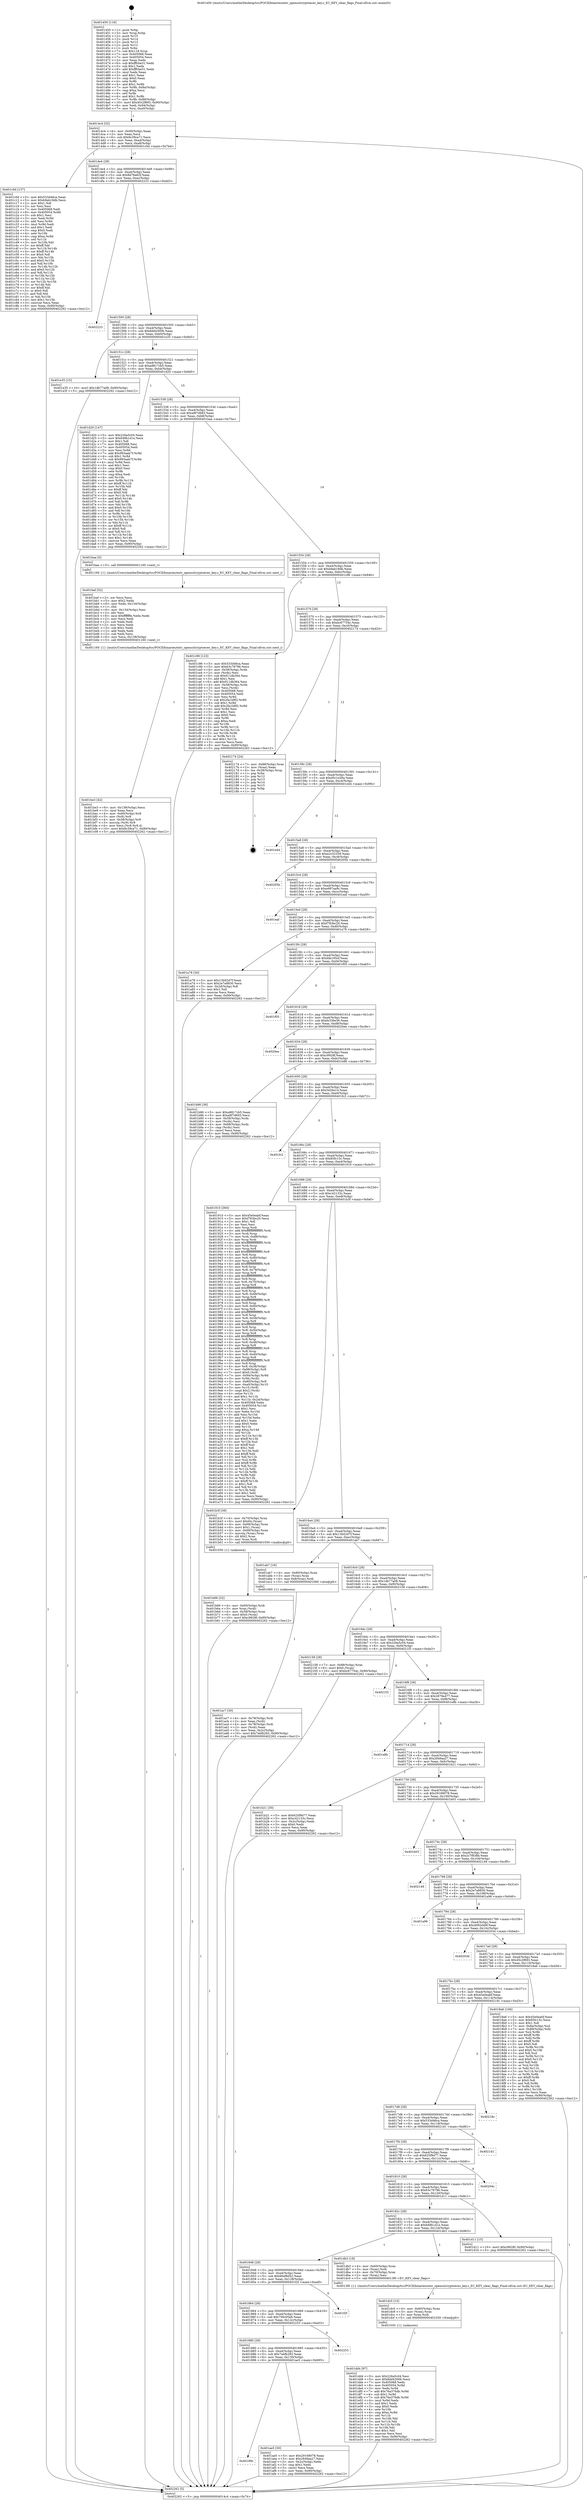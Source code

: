 digraph "0x401450" {
  label = "0x401450 (/mnt/c/Users/mathe/Desktop/tcc/POCII/binaries/extr_opensslcryptoecec_key.c_EC_KEY_clear_flags_Final-ollvm.out::main(0))"
  labelloc = "t"
  node[shape=record]

  Entry [label="",width=0.3,height=0.3,shape=circle,fillcolor=black,style=filled]
  "0x4014c4" [label="{
     0x4014c4 [32]\l
     | [instrs]\l
     &nbsp;&nbsp;0x4014c4 \<+6\>: mov -0x90(%rbp),%eax\l
     &nbsp;&nbsp;0x4014ca \<+2\>: mov %eax,%ecx\l
     &nbsp;&nbsp;0x4014cc \<+6\>: sub $0x8c39ca71,%ecx\l
     &nbsp;&nbsp;0x4014d2 \<+6\>: mov %eax,-0xa4(%rbp)\l
     &nbsp;&nbsp;0x4014d8 \<+6\>: mov %ecx,-0xa8(%rbp)\l
     &nbsp;&nbsp;0x4014de \<+6\>: je 0000000000401c0d \<main+0x7bd\>\l
  }"]
  "0x401c0d" [label="{
     0x401c0d [137]\l
     | [instrs]\l
     &nbsp;&nbsp;0x401c0d \<+5\>: mov $0x533d46ca,%eax\l
     &nbsp;&nbsp;0x401c12 \<+5\>: mov $0xb9ab18db,%ecx\l
     &nbsp;&nbsp;0x401c17 \<+2\>: mov $0x1,%dl\l
     &nbsp;&nbsp;0x401c19 \<+2\>: xor %esi,%esi\l
     &nbsp;&nbsp;0x401c1b \<+7\>: mov 0x405068,%edi\l
     &nbsp;&nbsp;0x401c22 \<+8\>: mov 0x405054,%r8d\l
     &nbsp;&nbsp;0x401c2a \<+3\>: sub $0x1,%esi\l
     &nbsp;&nbsp;0x401c2d \<+3\>: mov %edi,%r9d\l
     &nbsp;&nbsp;0x401c30 \<+3\>: add %esi,%r9d\l
     &nbsp;&nbsp;0x401c33 \<+4\>: imul %r9d,%edi\l
     &nbsp;&nbsp;0x401c37 \<+3\>: and $0x1,%edi\l
     &nbsp;&nbsp;0x401c3a \<+3\>: cmp $0x0,%edi\l
     &nbsp;&nbsp;0x401c3d \<+4\>: sete %r10b\l
     &nbsp;&nbsp;0x401c41 \<+4\>: cmp $0xa,%r8d\l
     &nbsp;&nbsp;0x401c45 \<+4\>: setl %r11b\l
     &nbsp;&nbsp;0x401c49 \<+3\>: mov %r10b,%bl\l
     &nbsp;&nbsp;0x401c4c \<+3\>: xor $0xff,%bl\l
     &nbsp;&nbsp;0x401c4f \<+3\>: mov %r11b,%r14b\l
     &nbsp;&nbsp;0x401c52 \<+4\>: xor $0xff,%r14b\l
     &nbsp;&nbsp;0x401c56 \<+3\>: xor $0x0,%dl\l
     &nbsp;&nbsp;0x401c59 \<+3\>: mov %bl,%r15b\l
     &nbsp;&nbsp;0x401c5c \<+4\>: and $0x0,%r15b\l
     &nbsp;&nbsp;0x401c60 \<+3\>: and %dl,%r10b\l
     &nbsp;&nbsp;0x401c63 \<+3\>: mov %r14b,%r12b\l
     &nbsp;&nbsp;0x401c66 \<+4\>: and $0x0,%r12b\l
     &nbsp;&nbsp;0x401c6a \<+3\>: and %dl,%r11b\l
     &nbsp;&nbsp;0x401c6d \<+3\>: or %r10b,%r15b\l
     &nbsp;&nbsp;0x401c70 \<+3\>: or %r11b,%r12b\l
     &nbsp;&nbsp;0x401c73 \<+3\>: xor %r12b,%r15b\l
     &nbsp;&nbsp;0x401c76 \<+3\>: or %r14b,%bl\l
     &nbsp;&nbsp;0x401c79 \<+3\>: xor $0xff,%bl\l
     &nbsp;&nbsp;0x401c7c \<+3\>: or $0x0,%dl\l
     &nbsp;&nbsp;0x401c7f \<+2\>: and %dl,%bl\l
     &nbsp;&nbsp;0x401c81 \<+3\>: or %bl,%r15b\l
     &nbsp;&nbsp;0x401c84 \<+4\>: test $0x1,%r15b\l
     &nbsp;&nbsp;0x401c88 \<+3\>: cmovne %ecx,%eax\l
     &nbsp;&nbsp;0x401c8b \<+6\>: mov %eax,-0x90(%rbp)\l
     &nbsp;&nbsp;0x401c91 \<+5\>: jmp 0000000000402262 \<main+0xe12\>\l
  }"]
  "0x4014e4" [label="{
     0x4014e4 [28]\l
     | [instrs]\l
     &nbsp;&nbsp;0x4014e4 \<+5\>: jmp 00000000004014e9 \<main+0x99\>\l
     &nbsp;&nbsp;0x4014e9 \<+6\>: mov -0xa4(%rbp),%eax\l
     &nbsp;&nbsp;0x4014ef \<+5\>: sub $0x8d78a62f,%eax\l
     &nbsp;&nbsp;0x4014f4 \<+6\>: mov %eax,-0xac(%rbp)\l
     &nbsp;&nbsp;0x4014fa \<+6\>: je 0000000000402223 \<main+0xdd3\>\l
  }"]
  Exit [label="",width=0.3,height=0.3,shape=circle,fillcolor=black,style=filled,peripheries=2]
  "0x402223" [label="{
     0x402223\l
  }", style=dashed]
  "0x401500" [label="{
     0x401500 [28]\l
     | [instrs]\l
     &nbsp;&nbsp;0x401500 \<+5\>: jmp 0000000000401505 \<main+0xb5\>\l
     &nbsp;&nbsp;0x401505 \<+6\>: mov -0xa4(%rbp),%eax\l
     &nbsp;&nbsp;0x40150b \<+5\>: sub $0x8dd4300b,%eax\l
     &nbsp;&nbsp;0x401510 \<+6\>: mov %eax,-0xb0(%rbp)\l
     &nbsp;&nbsp;0x401516 \<+6\>: je 0000000000401e35 \<main+0x9e5\>\l
  }"]
  "0x401dd4" [label="{
     0x401dd4 [97]\l
     | [instrs]\l
     &nbsp;&nbsp;0x401dd4 \<+5\>: mov $0x226a5c04,%esi\l
     &nbsp;&nbsp;0x401dd9 \<+5\>: mov $0x8dd4300b,%ecx\l
     &nbsp;&nbsp;0x401dde \<+7\>: mov 0x405068,%edx\l
     &nbsp;&nbsp;0x401de5 \<+8\>: mov 0x405054,%r8d\l
     &nbsp;&nbsp;0x401ded \<+3\>: mov %edx,%r9d\l
     &nbsp;&nbsp;0x401df0 \<+7\>: add $0x76a376db,%r9d\l
     &nbsp;&nbsp;0x401df7 \<+4\>: sub $0x1,%r9d\l
     &nbsp;&nbsp;0x401dfb \<+7\>: sub $0x76a376db,%r9d\l
     &nbsp;&nbsp;0x401e02 \<+4\>: imul %r9d,%edx\l
     &nbsp;&nbsp;0x401e06 \<+3\>: and $0x1,%edx\l
     &nbsp;&nbsp;0x401e09 \<+3\>: cmp $0x0,%edx\l
     &nbsp;&nbsp;0x401e0c \<+4\>: sete %r10b\l
     &nbsp;&nbsp;0x401e10 \<+4\>: cmp $0xa,%r8d\l
     &nbsp;&nbsp;0x401e14 \<+4\>: setl %r11b\l
     &nbsp;&nbsp;0x401e18 \<+3\>: mov %r10b,%bl\l
     &nbsp;&nbsp;0x401e1b \<+3\>: and %r11b,%bl\l
     &nbsp;&nbsp;0x401e1e \<+3\>: xor %r11b,%r10b\l
     &nbsp;&nbsp;0x401e21 \<+3\>: or %r10b,%bl\l
     &nbsp;&nbsp;0x401e24 \<+3\>: test $0x1,%bl\l
     &nbsp;&nbsp;0x401e27 \<+3\>: cmovne %ecx,%esi\l
     &nbsp;&nbsp;0x401e2a \<+6\>: mov %esi,-0x90(%rbp)\l
     &nbsp;&nbsp;0x401e30 \<+5\>: jmp 0000000000402262 \<main+0xe12\>\l
  }"]
  "0x401e35" [label="{
     0x401e35 [15]\l
     | [instrs]\l
     &nbsp;&nbsp;0x401e35 \<+10\>: movl $0x1db77a08,-0x90(%rbp)\l
     &nbsp;&nbsp;0x401e3f \<+5\>: jmp 0000000000402262 \<main+0xe12\>\l
  }"]
  "0x40151c" [label="{
     0x40151c [28]\l
     | [instrs]\l
     &nbsp;&nbsp;0x40151c \<+5\>: jmp 0000000000401521 \<main+0xd1\>\l
     &nbsp;&nbsp;0x401521 \<+6\>: mov -0xa4(%rbp),%eax\l
     &nbsp;&nbsp;0x401527 \<+5\>: sub $0xa8817cb5,%eax\l
     &nbsp;&nbsp;0x40152c \<+6\>: mov %eax,-0xb4(%rbp)\l
     &nbsp;&nbsp;0x401532 \<+6\>: je 0000000000401d20 \<main+0x8d0\>\l
  }"]
  "0x401dc5" [label="{
     0x401dc5 [15]\l
     | [instrs]\l
     &nbsp;&nbsp;0x401dc5 \<+4\>: mov -0x60(%rbp),%rax\l
     &nbsp;&nbsp;0x401dc9 \<+3\>: mov (%rax),%rax\l
     &nbsp;&nbsp;0x401dcc \<+3\>: mov %rax,%rdi\l
     &nbsp;&nbsp;0x401dcf \<+5\>: call 0000000000401030 \<free@plt\>\l
     | [calls]\l
     &nbsp;&nbsp;0x401030 \{1\} (unknown)\l
  }"]
  "0x401d20" [label="{
     0x401d20 [147]\l
     | [instrs]\l
     &nbsp;&nbsp;0x401d20 \<+5\>: mov $0x226a5c04,%eax\l
     &nbsp;&nbsp;0x401d25 \<+5\>: mov $0x648b1d1e,%ecx\l
     &nbsp;&nbsp;0x401d2a \<+2\>: mov $0x1,%dl\l
     &nbsp;&nbsp;0x401d2c \<+7\>: mov 0x405068,%esi\l
     &nbsp;&nbsp;0x401d33 \<+7\>: mov 0x405054,%edi\l
     &nbsp;&nbsp;0x401d3a \<+3\>: mov %esi,%r8d\l
     &nbsp;&nbsp;0x401d3d \<+7\>: add $0x993aab7f,%r8d\l
     &nbsp;&nbsp;0x401d44 \<+4\>: sub $0x1,%r8d\l
     &nbsp;&nbsp;0x401d48 \<+7\>: sub $0x993aab7f,%r8d\l
     &nbsp;&nbsp;0x401d4f \<+4\>: imul %r8d,%esi\l
     &nbsp;&nbsp;0x401d53 \<+3\>: and $0x1,%esi\l
     &nbsp;&nbsp;0x401d56 \<+3\>: cmp $0x0,%esi\l
     &nbsp;&nbsp;0x401d59 \<+4\>: sete %r9b\l
     &nbsp;&nbsp;0x401d5d \<+3\>: cmp $0xa,%edi\l
     &nbsp;&nbsp;0x401d60 \<+4\>: setl %r10b\l
     &nbsp;&nbsp;0x401d64 \<+3\>: mov %r9b,%r11b\l
     &nbsp;&nbsp;0x401d67 \<+4\>: xor $0xff,%r11b\l
     &nbsp;&nbsp;0x401d6b \<+3\>: mov %r10b,%bl\l
     &nbsp;&nbsp;0x401d6e \<+3\>: xor $0xff,%bl\l
     &nbsp;&nbsp;0x401d71 \<+3\>: xor $0x0,%dl\l
     &nbsp;&nbsp;0x401d74 \<+3\>: mov %r11b,%r14b\l
     &nbsp;&nbsp;0x401d77 \<+4\>: and $0x0,%r14b\l
     &nbsp;&nbsp;0x401d7b \<+3\>: and %dl,%r9b\l
     &nbsp;&nbsp;0x401d7e \<+3\>: mov %bl,%r15b\l
     &nbsp;&nbsp;0x401d81 \<+4\>: and $0x0,%r15b\l
     &nbsp;&nbsp;0x401d85 \<+3\>: and %dl,%r10b\l
     &nbsp;&nbsp;0x401d88 \<+3\>: or %r9b,%r14b\l
     &nbsp;&nbsp;0x401d8b \<+3\>: or %r10b,%r15b\l
     &nbsp;&nbsp;0x401d8e \<+3\>: xor %r15b,%r14b\l
     &nbsp;&nbsp;0x401d91 \<+3\>: or %bl,%r11b\l
     &nbsp;&nbsp;0x401d94 \<+4\>: xor $0xff,%r11b\l
     &nbsp;&nbsp;0x401d98 \<+3\>: or $0x0,%dl\l
     &nbsp;&nbsp;0x401d9b \<+3\>: and %dl,%r11b\l
     &nbsp;&nbsp;0x401d9e \<+3\>: or %r11b,%r14b\l
     &nbsp;&nbsp;0x401da1 \<+4\>: test $0x1,%r14b\l
     &nbsp;&nbsp;0x401da5 \<+3\>: cmovne %ecx,%eax\l
     &nbsp;&nbsp;0x401da8 \<+6\>: mov %eax,-0x90(%rbp)\l
     &nbsp;&nbsp;0x401dae \<+5\>: jmp 0000000000402262 \<main+0xe12\>\l
  }"]
  "0x401538" [label="{
     0x401538 [28]\l
     | [instrs]\l
     &nbsp;&nbsp;0x401538 \<+5\>: jmp 000000000040153d \<main+0xed\>\l
     &nbsp;&nbsp;0x40153d \<+6\>: mov -0xa4(%rbp),%eax\l
     &nbsp;&nbsp;0x401543 \<+5\>: sub $0xa8f7d693,%eax\l
     &nbsp;&nbsp;0x401548 \<+6\>: mov %eax,-0xb8(%rbp)\l
     &nbsp;&nbsp;0x40154e \<+6\>: je 0000000000401baa \<main+0x75a\>\l
  }"]
  "0x401be3" [label="{
     0x401be3 [42]\l
     | [instrs]\l
     &nbsp;&nbsp;0x401be3 \<+6\>: mov -0x138(%rbp),%ecx\l
     &nbsp;&nbsp;0x401be9 \<+3\>: imul %eax,%ecx\l
     &nbsp;&nbsp;0x401bec \<+4\>: mov -0x60(%rbp),%r8\l
     &nbsp;&nbsp;0x401bf0 \<+3\>: mov (%r8),%r8\l
     &nbsp;&nbsp;0x401bf3 \<+4\>: mov -0x58(%rbp),%r9\l
     &nbsp;&nbsp;0x401bf7 \<+3\>: movslq (%r9),%r9\l
     &nbsp;&nbsp;0x401bfa \<+4\>: mov %ecx,(%r8,%r9,4)\l
     &nbsp;&nbsp;0x401bfe \<+10\>: movl $0x8c39ca71,-0x90(%rbp)\l
     &nbsp;&nbsp;0x401c08 \<+5\>: jmp 0000000000402262 \<main+0xe12\>\l
  }"]
  "0x401baa" [label="{
     0x401baa [5]\l
     | [instrs]\l
     &nbsp;&nbsp;0x401baa \<+5\>: call 0000000000401160 \<next_i\>\l
     | [calls]\l
     &nbsp;&nbsp;0x401160 \{1\} (/mnt/c/Users/mathe/Desktop/tcc/POCII/binaries/extr_opensslcryptoecec_key.c_EC_KEY_clear_flags_Final-ollvm.out::next_i)\l
  }"]
  "0x401554" [label="{
     0x401554 [28]\l
     | [instrs]\l
     &nbsp;&nbsp;0x401554 \<+5\>: jmp 0000000000401559 \<main+0x109\>\l
     &nbsp;&nbsp;0x401559 \<+6\>: mov -0xa4(%rbp),%eax\l
     &nbsp;&nbsp;0x40155f \<+5\>: sub $0xb9ab18db,%eax\l
     &nbsp;&nbsp;0x401564 \<+6\>: mov %eax,-0xbc(%rbp)\l
     &nbsp;&nbsp;0x40156a \<+6\>: je 0000000000401c96 \<main+0x846\>\l
  }"]
  "0x401baf" [label="{
     0x401baf [52]\l
     | [instrs]\l
     &nbsp;&nbsp;0x401baf \<+2\>: xor %ecx,%ecx\l
     &nbsp;&nbsp;0x401bb1 \<+5\>: mov $0x2,%edx\l
     &nbsp;&nbsp;0x401bb6 \<+6\>: mov %edx,-0x134(%rbp)\l
     &nbsp;&nbsp;0x401bbc \<+1\>: cltd\l
     &nbsp;&nbsp;0x401bbd \<+6\>: mov -0x134(%rbp),%esi\l
     &nbsp;&nbsp;0x401bc3 \<+2\>: idiv %esi\l
     &nbsp;&nbsp;0x401bc5 \<+6\>: imul $0xfffffffe,%edx,%edx\l
     &nbsp;&nbsp;0x401bcb \<+2\>: mov %ecx,%edi\l
     &nbsp;&nbsp;0x401bcd \<+2\>: sub %edx,%edi\l
     &nbsp;&nbsp;0x401bcf \<+2\>: mov %ecx,%edx\l
     &nbsp;&nbsp;0x401bd1 \<+3\>: sub $0x1,%edx\l
     &nbsp;&nbsp;0x401bd4 \<+2\>: add %edx,%edi\l
     &nbsp;&nbsp;0x401bd6 \<+2\>: sub %edi,%ecx\l
     &nbsp;&nbsp;0x401bd8 \<+6\>: mov %ecx,-0x138(%rbp)\l
     &nbsp;&nbsp;0x401bde \<+5\>: call 0000000000401160 \<next_i\>\l
     | [calls]\l
     &nbsp;&nbsp;0x401160 \{1\} (/mnt/c/Users/mathe/Desktop/tcc/POCII/binaries/extr_opensslcryptoecec_key.c_EC_KEY_clear_flags_Final-ollvm.out::next_i)\l
  }"]
  "0x401c96" [label="{
     0x401c96 [123]\l
     | [instrs]\l
     &nbsp;&nbsp;0x401c96 \<+5\>: mov $0x533d46ca,%eax\l
     &nbsp;&nbsp;0x401c9b \<+5\>: mov $0x63c76796,%ecx\l
     &nbsp;&nbsp;0x401ca0 \<+4\>: mov -0x58(%rbp),%rdx\l
     &nbsp;&nbsp;0x401ca4 \<+2\>: mov (%rdx),%esi\l
     &nbsp;&nbsp;0x401ca6 \<+6\>: sub $0x911db364,%esi\l
     &nbsp;&nbsp;0x401cac \<+3\>: add $0x1,%esi\l
     &nbsp;&nbsp;0x401caf \<+6\>: add $0x911db364,%esi\l
     &nbsp;&nbsp;0x401cb5 \<+4\>: mov -0x58(%rbp),%rdx\l
     &nbsp;&nbsp;0x401cb9 \<+2\>: mov %esi,(%rdx)\l
     &nbsp;&nbsp;0x401cbb \<+7\>: mov 0x405068,%esi\l
     &nbsp;&nbsp;0x401cc2 \<+7\>: mov 0x405054,%edi\l
     &nbsp;&nbsp;0x401cc9 \<+3\>: mov %esi,%r8d\l
     &nbsp;&nbsp;0x401ccc \<+7\>: sub $0x2fa1b8f2,%r8d\l
     &nbsp;&nbsp;0x401cd3 \<+4\>: sub $0x1,%r8d\l
     &nbsp;&nbsp;0x401cd7 \<+7\>: add $0x2fa1b8f2,%r8d\l
     &nbsp;&nbsp;0x401cde \<+4\>: imul %r8d,%esi\l
     &nbsp;&nbsp;0x401ce2 \<+3\>: and $0x1,%esi\l
     &nbsp;&nbsp;0x401ce5 \<+3\>: cmp $0x0,%esi\l
     &nbsp;&nbsp;0x401ce8 \<+4\>: sete %r9b\l
     &nbsp;&nbsp;0x401cec \<+3\>: cmp $0xa,%edi\l
     &nbsp;&nbsp;0x401cef \<+4\>: setl %r10b\l
     &nbsp;&nbsp;0x401cf3 \<+3\>: mov %r9b,%r11b\l
     &nbsp;&nbsp;0x401cf6 \<+3\>: and %r10b,%r11b\l
     &nbsp;&nbsp;0x401cf9 \<+3\>: xor %r10b,%r9b\l
     &nbsp;&nbsp;0x401cfc \<+3\>: or %r9b,%r11b\l
     &nbsp;&nbsp;0x401cff \<+4\>: test $0x1,%r11b\l
     &nbsp;&nbsp;0x401d03 \<+3\>: cmovne %ecx,%eax\l
     &nbsp;&nbsp;0x401d06 \<+6\>: mov %eax,-0x90(%rbp)\l
     &nbsp;&nbsp;0x401d0c \<+5\>: jmp 0000000000402262 \<main+0xe12\>\l
  }"]
  "0x401570" [label="{
     0x401570 [28]\l
     | [instrs]\l
     &nbsp;&nbsp;0x401570 \<+5\>: jmp 0000000000401575 \<main+0x125\>\l
     &nbsp;&nbsp;0x401575 \<+6\>: mov -0xa4(%rbp),%eax\l
     &nbsp;&nbsp;0x40157b \<+5\>: sub $0xbc67754c,%eax\l
     &nbsp;&nbsp;0x401580 \<+6\>: mov %eax,-0xc0(%rbp)\l
     &nbsp;&nbsp;0x401586 \<+6\>: je 0000000000402174 \<main+0xd24\>\l
  }"]
  "0x401b66" [label="{
     0x401b66 [32]\l
     | [instrs]\l
     &nbsp;&nbsp;0x401b66 \<+4\>: mov -0x60(%rbp),%rdi\l
     &nbsp;&nbsp;0x401b6a \<+3\>: mov %rax,(%rdi)\l
     &nbsp;&nbsp;0x401b6d \<+4\>: mov -0x58(%rbp),%rax\l
     &nbsp;&nbsp;0x401b71 \<+6\>: movl $0x0,(%rax)\l
     &nbsp;&nbsp;0x401b77 \<+10\>: movl $0xc9928f,-0x90(%rbp)\l
     &nbsp;&nbsp;0x401b81 \<+5\>: jmp 0000000000402262 \<main+0xe12\>\l
  }"]
  "0x402174" [label="{
     0x402174 [24]\l
     | [instrs]\l
     &nbsp;&nbsp;0x402174 \<+7\>: mov -0x88(%rbp),%rax\l
     &nbsp;&nbsp;0x40217b \<+2\>: mov (%rax),%eax\l
     &nbsp;&nbsp;0x40217d \<+4\>: lea -0x28(%rbp),%rsp\l
     &nbsp;&nbsp;0x402181 \<+1\>: pop %rbx\l
     &nbsp;&nbsp;0x402182 \<+2\>: pop %r12\l
     &nbsp;&nbsp;0x402184 \<+2\>: pop %r13\l
     &nbsp;&nbsp;0x402186 \<+2\>: pop %r14\l
     &nbsp;&nbsp;0x402188 \<+2\>: pop %r15\l
     &nbsp;&nbsp;0x40218a \<+1\>: pop %rbp\l
     &nbsp;&nbsp;0x40218b \<+1\>: ret\l
  }"]
  "0x40158c" [label="{
     0x40158c [28]\l
     | [instrs]\l
     &nbsp;&nbsp;0x40158c \<+5\>: jmp 0000000000401591 \<main+0x141\>\l
     &nbsp;&nbsp;0x401591 \<+6\>: mov -0xa4(%rbp),%eax\l
     &nbsp;&nbsp;0x401597 \<+5\>: sub $0xd5c1e26a,%eax\l
     &nbsp;&nbsp;0x40159c \<+6\>: mov %eax,-0xc4(%rbp)\l
     &nbsp;&nbsp;0x4015a2 \<+6\>: je 0000000000401e44 \<main+0x9f4\>\l
  }"]
  "0x40189c" [label="{
     0x40189c\l
  }", style=dashed]
  "0x401e44" [label="{
     0x401e44\l
  }", style=dashed]
  "0x4015a8" [label="{
     0x4015a8 [28]\l
     | [instrs]\l
     &nbsp;&nbsp;0x4015a8 \<+5\>: jmp 00000000004015ad \<main+0x15d\>\l
     &nbsp;&nbsp;0x4015ad \<+6\>: mov -0xa4(%rbp),%eax\l
     &nbsp;&nbsp;0x4015b3 \<+5\>: sub $0xe2c52359,%eax\l
     &nbsp;&nbsp;0x4015b8 \<+6\>: mov %eax,-0xc8(%rbp)\l
     &nbsp;&nbsp;0x4015be \<+6\>: je 000000000040205b \<main+0xc0b\>\l
  }"]
  "0x401ae5" [label="{
     0x401ae5 [30]\l
     | [instrs]\l
     &nbsp;&nbsp;0x401ae5 \<+5\>: mov $0x29168078,%eax\l
     &nbsp;&nbsp;0x401aea \<+5\>: mov $0x2849aa27,%ecx\l
     &nbsp;&nbsp;0x401aef \<+3\>: mov -0x2c(%rbp),%edx\l
     &nbsp;&nbsp;0x401af2 \<+3\>: cmp $0x1,%edx\l
     &nbsp;&nbsp;0x401af5 \<+3\>: cmovl %ecx,%eax\l
     &nbsp;&nbsp;0x401af8 \<+6\>: mov %eax,-0x90(%rbp)\l
     &nbsp;&nbsp;0x401afe \<+5\>: jmp 0000000000402262 \<main+0xe12\>\l
  }"]
  "0x40205b" [label="{
     0x40205b\l
  }", style=dashed]
  "0x4015c4" [label="{
     0x4015c4 [28]\l
     | [instrs]\l
     &nbsp;&nbsp;0x4015c4 \<+5\>: jmp 00000000004015c9 \<main+0x179\>\l
     &nbsp;&nbsp;0x4015c9 \<+6\>: mov -0xa4(%rbp),%eax\l
     &nbsp;&nbsp;0x4015cf \<+5\>: sub $0xe997aa9c,%eax\l
     &nbsp;&nbsp;0x4015d4 \<+6\>: mov %eax,-0xcc(%rbp)\l
     &nbsp;&nbsp;0x4015da \<+6\>: je 0000000000401eaf \<main+0xa5f\>\l
  }"]
  "0x401880" [label="{
     0x401880 [28]\l
     | [instrs]\l
     &nbsp;&nbsp;0x401880 \<+5\>: jmp 0000000000401885 \<main+0x435\>\l
     &nbsp;&nbsp;0x401885 \<+6\>: mov -0xa4(%rbp),%eax\l
     &nbsp;&nbsp;0x40188b \<+5\>: sub $0x7ebfb283,%eax\l
     &nbsp;&nbsp;0x401890 \<+6\>: mov %eax,-0x130(%rbp)\l
     &nbsp;&nbsp;0x401896 \<+6\>: je 0000000000401ae5 \<main+0x695\>\l
  }"]
  "0x401eaf" [label="{
     0x401eaf\l
  }", style=dashed]
  "0x4015e0" [label="{
     0x4015e0 [28]\l
     | [instrs]\l
     &nbsp;&nbsp;0x4015e0 \<+5\>: jmp 00000000004015e5 \<main+0x195\>\l
     &nbsp;&nbsp;0x4015e5 \<+6\>: mov -0xa4(%rbp),%eax\l
     &nbsp;&nbsp;0x4015eb \<+5\>: sub $0xf783bc20,%eax\l
     &nbsp;&nbsp;0x4015f0 \<+6\>: mov %eax,-0xd0(%rbp)\l
     &nbsp;&nbsp;0x4015f6 \<+6\>: je 0000000000401a78 \<main+0x628\>\l
  }"]
  "0x402253" [label="{
     0x402253\l
  }", style=dashed]
  "0x401a78" [label="{
     0x401a78 [30]\l
     | [instrs]\l
     &nbsp;&nbsp;0x401a78 \<+5\>: mov $0x13b02d7f,%eax\l
     &nbsp;&nbsp;0x401a7d \<+5\>: mov $0x2e7a8830,%ecx\l
     &nbsp;&nbsp;0x401a82 \<+3\>: mov -0x2d(%rbp),%dl\l
     &nbsp;&nbsp;0x401a85 \<+3\>: test $0x1,%dl\l
     &nbsp;&nbsp;0x401a88 \<+3\>: cmovne %ecx,%eax\l
     &nbsp;&nbsp;0x401a8b \<+6\>: mov %eax,-0x90(%rbp)\l
     &nbsp;&nbsp;0x401a91 \<+5\>: jmp 0000000000402262 \<main+0xe12\>\l
  }"]
  "0x4015fc" [label="{
     0x4015fc [28]\l
     | [instrs]\l
     &nbsp;&nbsp;0x4015fc \<+5\>: jmp 0000000000401601 \<main+0x1b1\>\l
     &nbsp;&nbsp;0x401601 \<+6\>: mov -0xa4(%rbp),%eax\l
     &nbsp;&nbsp;0x401607 \<+5\>: sub $0xfdb195cf,%eax\l
     &nbsp;&nbsp;0x40160c \<+6\>: mov %eax,-0xd4(%rbp)\l
     &nbsp;&nbsp;0x401612 \<+6\>: je 0000000000401f05 \<main+0xab5\>\l
  }"]
  "0x401864" [label="{
     0x401864 [28]\l
     | [instrs]\l
     &nbsp;&nbsp;0x401864 \<+5\>: jmp 0000000000401869 \<main+0x419\>\l
     &nbsp;&nbsp;0x401869 \<+6\>: mov -0xa4(%rbp),%eax\l
     &nbsp;&nbsp;0x40186f \<+5\>: sub $0x756c05a6,%eax\l
     &nbsp;&nbsp;0x401874 \<+6\>: mov %eax,-0x12c(%rbp)\l
     &nbsp;&nbsp;0x40187a \<+6\>: je 0000000000402253 \<main+0xe03\>\l
  }"]
  "0x401f05" [label="{
     0x401f05\l
  }", style=dashed]
  "0x401618" [label="{
     0x401618 [28]\l
     | [instrs]\l
     &nbsp;&nbsp;0x401618 \<+5\>: jmp 000000000040161d \<main+0x1cd\>\l
     &nbsp;&nbsp;0x40161d \<+6\>: mov -0xa4(%rbp),%eax\l
     &nbsp;&nbsp;0x401623 \<+5\>: sub $0xfe336e36,%eax\l
     &nbsp;&nbsp;0x401628 \<+6\>: mov %eax,-0xd8(%rbp)\l
     &nbsp;&nbsp;0x40162e \<+6\>: je 00000000004020ee \<main+0xc9e\>\l
  }"]
  "0x401f2f" [label="{
     0x401f2f\l
  }", style=dashed]
  "0x4020ee" [label="{
     0x4020ee\l
  }", style=dashed]
  "0x401634" [label="{
     0x401634 [28]\l
     | [instrs]\l
     &nbsp;&nbsp;0x401634 \<+5\>: jmp 0000000000401639 \<main+0x1e9\>\l
     &nbsp;&nbsp;0x401639 \<+6\>: mov -0xa4(%rbp),%eax\l
     &nbsp;&nbsp;0x40163f \<+5\>: sub $0xc9928f,%eax\l
     &nbsp;&nbsp;0x401644 \<+6\>: mov %eax,-0xdc(%rbp)\l
     &nbsp;&nbsp;0x40164a \<+6\>: je 0000000000401b86 \<main+0x736\>\l
  }"]
  "0x401848" [label="{
     0x401848 [28]\l
     | [instrs]\l
     &nbsp;&nbsp;0x401848 \<+5\>: jmp 000000000040184d \<main+0x3fd\>\l
     &nbsp;&nbsp;0x40184d \<+6\>: mov -0xa4(%rbp),%eax\l
     &nbsp;&nbsp;0x401853 \<+5\>: sub $0x66ef8d52,%eax\l
     &nbsp;&nbsp;0x401858 \<+6\>: mov %eax,-0x128(%rbp)\l
     &nbsp;&nbsp;0x40185e \<+6\>: je 0000000000401f2f \<main+0xadf\>\l
  }"]
  "0x401b86" [label="{
     0x401b86 [36]\l
     | [instrs]\l
     &nbsp;&nbsp;0x401b86 \<+5\>: mov $0xa8817cb5,%eax\l
     &nbsp;&nbsp;0x401b8b \<+5\>: mov $0xa8f7d693,%ecx\l
     &nbsp;&nbsp;0x401b90 \<+4\>: mov -0x58(%rbp),%rdx\l
     &nbsp;&nbsp;0x401b94 \<+2\>: mov (%rdx),%esi\l
     &nbsp;&nbsp;0x401b96 \<+4\>: mov -0x68(%rbp),%rdx\l
     &nbsp;&nbsp;0x401b9a \<+2\>: cmp (%rdx),%esi\l
     &nbsp;&nbsp;0x401b9c \<+3\>: cmovl %ecx,%eax\l
     &nbsp;&nbsp;0x401b9f \<+6\>: mov %eax,-0x90(%rbp)\l
     &nbsp;&nbsp;0x401ba5 \<+5\>: jmp 0000000000402262 \<main+0xe12\>\l
  }"]
  "0x401650" [label="{
     0x401650 [28]\l
     | [instrs]\l
     &nbsp;&nbsp;0x401650 \<+5\>: jmp 0000000000401655 \<main+0x205\>\l
     &nbsp;&nbsp;0x401655 \<+6\>: mov -0xa4(%rbp),%eax\l
     &nbsp;&nbsp;0x40165b \<+5\>: sub $0x3426a14,%eax\l
     &nbsp;&nbsp;0x401660 \<+6\>: mov %eax,-0xe0(%rbp)\l
     &nbsp;&nbsp;0x401666 \<+6\>: je 0000000000401fc2 \<main+0xb72\>\l
  }"]
  "0x401db3" [label="{
     0x401db3 [18]\l
     | [instrs]\l
     &nbsp;&nbsp;0x401db3 \<+4\>: mov -0x60(%rbp),%rax\l
     &nbsp;&nbsp;0x401db7 \<+3\>: mov (%rax),%rdi\l
     &nbsp;&nbsp;0x401dba \<+4\>: mov -0x70(%rbp),%rax\l
     &nbsp;&nbsp;0x401dbe \<+2\>: mov (%rax),%esi\l
     &nbsp;&nbsp;0x401dc0 \<+5\>: call 00000000004013f0 \<EC_KEY_clear_flags\>\l
     | [calls]\l
     &nbsp;&nbsp;0x4013f0 \{1\} (/mnt/c/Users/mathe/Desktop/tcc/POCII/binaries/extr_opensslcryptoecec_key.c_EC_KEY_clear_flags_Final-ollvm.out::EC_KEY_clear_flags)\l
  }"]
  "0x401fc2" [label="{
     0x401fc2\l
  }", style=dashed]
  "0x40166c" [label="{
     0x40166c [28]\l
     | [instrs]\l
     &nbsp;&nbsp;0x40166c \<+5\>: jmp 0000000000401671 \<main+0x221\>\l
     &nbsp;&nbsp;0x401671 \<+6\>: mov -0xa4(%rbp),%eax\l
     &nbsp;&nbsp;0x401677 \<+5\>: sub $0x85fc15c,%eax\l
     &nbsp;&nbsp;0x40167c \<+6\>: mov %eax,-0xe4(%rbp)\l
     &nbsp;&nbsp;0x401682 \<+6\>: je 0000000000401910 \<main+0x4c0\>\l
  }"]
  "0x40182c" [label="{
     0x40182c [28]\l
     | [instrs]\l
     &nbsp;&nbsp;0x40182c \<+5\>: jmp 0000000000401831 \<main+0x3e1\>\l
     &nbsp;&nbsp;0x401831 \<+6\>: mov -0xa4(%rbp),%eax\l
     &nbsp;&nbsp;0x401837 \<+5\>: sub $0x648b1d1e,%eax\l
     &nbsp;&nbsp;0x40183c \<+6\>: mov %eax,-0x124(%rbp)\l
     &nbsp;&nbsp;0x401842 \<+6\>: je 0000000000401db3 \<main+0x963\>\l
  }"]
  "0x401910" [label="{
     0x401910 [360]\l
     | [instrs]\l
     &nbsp;&nbsp;0x401910 \<+5\>: mov $0x45e0eabf,%eax\l
     &nbsp;&nbsp;0x401915 \<+5\>: mov $0xf783bc20,%ecx\l
     &nbsp;&nbsp;0x40191a \<+2\>: mov $0x1,%dl\l
     &nbsp;&nbsp;0x40191c \<+2\>: xor %esi,%esi\l
     &nbsp;&nbsp;0x40191e \<+3\>: mov %rsp,%rdi\l
     &nbsp;&nbsp;0x401921 \<+4\>: add $0xfffffffffffffff0,%rdi\l
     &nbsp;&nbsp;0x401925 \<+3\>: mov %rdi,%rsp\l
     &nbsp;&nbsp;0x401928 \<+7\>: mov %rdi,-0x88(%rbp)\l
     &nbsp;&nbsp;0x40192f \<+3\>: mov %rsp,%rdi\l
     &nbsp;&nbsp;0x401932 \<+4\>: add $0xfffffffffffffff0,%rdi\l
     &nbsp;&nbsp;0x401936 \<+3\>: mov %rdi,%rsp\l
     &nbsp;&nbsp;0x401939 \<+3\>: mov %rsp,%r8\l
     &nbsp;&nbsp;0x40193c \<+4\>: add $0xfffffffffffffff0,%r8\l
     &nbsp;&nbsp;0x401940 \<+3\>: mov %r8,%rsp\l
     &nbsp;&nbsp;0x401943 \<+4\>: mov %r8,-0x80(%rbp)\l
     &nbsp;&nbsp;0x401947 \<+3\>: mov %rsp,%r8\l
     &nbsp;&nbsp;0x40194a \<+4\>: add $0xfffffffffffffff0,%r8\l
     &nbsp;&nbsp;0x40194e \<+3\>: mov %r8,%rsp\l
     &nbsp;&nbsp;0x401951 \<+4\>: mov %r8,-0x78(%rbp)\l
     &nbsp;&nbsp;0x401955 \<+3\>: mov %rsp,%r8\l
     &nbsp;&nbsp;0x401958 \<+4\>: add $0xfffffffffffffff0,%r8\l
     &nbsp;&nbsp;0x40195c \<+3\>: mov %r8,%rsp\l
     &nbsp;&nbsp;0x40195f \<+4\>: mov %r8,-0x70(%rbp)\l
     &nbsp;&nbsp;0x401963 \<+3\>: mov %rsp,%r8\l
     &nbsp;&nbsp;0x401966 \<+4\>: add $0xfffffffffffffff0,%r8\l
     &nbsp;&nbsp;0x40196a \<+3\>: mov %r8,%rsp\l
     &nbsp;&nbsp;0x40196d \<+4\>: mov %r8,-0x68(%rbp)\l
     &nbsp;&nbsp;0x401971 \<+3\>: mov %rsp,%r8\l
     &nbsp;&nbsp;0x401974 \<+4\>: add $0xfffffffffffffff0,%r8\l
     &nbsp;&nbsp;0x401978 \<+3\>: mov %r8,%rsp\l
     &nbsp;&nbsp;0x40197b \<+4\>: mov %r8,-0x60(%rbp)\l
     &nbsp;&nbsp;0x40197f \<+3\>: mov %rsp,%r8\l
     &nbsp;&nbsp;0x401982 \<+4\>: add $0xfffffffffffffff0,%r8\l
     &nbsp;&nbsp;0x401986 \<+3\>: mov %r8,%rsp\l
     &nbsp;&nbsp;0x401989 \<+4\>: mov %r8,-0x58(%rbp)\l
     &nbsp;&nbsp;0x40198d \<+3\>: mov %rsp,%r8\l
     &nbsp;&nbsp;0x401990 \<+4\>: add $0xfffffffffffffff0,%r8\l
     &nbsp;&nbsp;0x401994 \<+3\>: mov %r8,%rsp\l
     &nbsp;&nbsp;0x401997 \<+4\>: mov %r8,-0x50(%rbp)\l
     &nbsp;&nbsp;0x40199b \<+3\>: mov %rsp,%r8\l
     &nbsp;&nbsp;0x40199e \<+4\>: add $0xfffffffffffffff0,%r8\l
     &nbsp;&nbsp;0x4019a2 \<+3\>: mov %r8,%rsp\l
     &nbsp;&nbsp;0x4019a5 \<+4\>: mov %r8,-0x48(%rbp)\l
     &nbsp;&nbsp;0x4019a9 \<+3\>: mov %rsp,%r8\l
     &nbsp;&nbsp;0x4019ac \<+4\>: add $0xfffffffffffffff0,%r8\l
     &nbsp;&nbsp;0x4019b0 \<+3\>: mov %r8,%rsp\l
     &nbsp;&nbsp;0x4019b3 \<+4\>: mov %r8,-0x40(%rbp)\l
     &nbsp;&nbsp;0x4019b7 \<+3\>: mov %rsp,%r8\l
     &nbsp;&nbsp;0x4019ba \<+4\>: add $0xfffffffffffffff0,%r8\l
     &nbsp;&nbsp;0x4019be \<+3\>: mov %r8,%rsp\l
     &nbsp;&nbsp;0x4019c1 \<+4\>: mov %r8,-0x38(%rbp)\l
     &nbsp;&nbsp;0x4019c5 \<+7\>: mov -0x88(%rbp),%r8\l
     &nbsp;&nbsp;0x4019cc \<+7\>: movl $0x0,(%r8)\l
     &nbsp;&nbsp;0x4019d3 \<+7\>: mov -0x94(%rbp),%r9d\l
     &nbsp;&nbsp;0x4019da \<+3\>: mov %r9d,(%rdi)\l
     &nbsp;&nbsp;0x4019dd \<+4\>: mov -0x80(%rbp),%r8\l
     &nbsp;&nbsp;0x4019e1 \<+7\>: mov -0xa0(%rbp),%r10\l
     &nbsp;&nbsp;0x4019e8 \<+3\>: mov %r10,(%r8)\l
     &nbsp;&nbsp;0x4019eb \<+3\>: cmpl $0x2,(%rdi)\l
     &nbsp;&nbsp;0x4019ee \<+4\>: setne %r11b\l
     &nbsp;&nbsp;0x4019f2 \<+4\>: and $0x1,%r11b\l
     &nbsp;&nbsp;0x4019f6 \<+4\>: mov %r11b,-0x2d(%rbp)\l
     &nbsp;&nbsp;0x4019fa \<+7\>: mov 0x405068,%ebx\l
     &nbsp;&nbsp;0x401a01 \<+8\>: mov 0x405054,%r14d\l
     &nbsp;&nbsp;0x401a09 \<+3\>: sub $0x1,%esi\l
     &nbsp;&nbsp;0x401a0c \<+3\>: mov %ebx,%r15d\l
     &nbsp;&nbsp;0x401a0f \<+3\>: add %esi,%r15d\l
     &nbsp;&nbsp;0x401a12 \<+4\>: imul %r15d,%ebx\l
     &nbsp;&nbsp;0x401a16 \<+3\>: and $0x1,%ebx\l
     &nbsp;&nbsp;0x401a19 \<+3\>: cmp $0x0,%ebx\l
     &nbsp;&nbsp;0x401a1c \<+4\>: sete %r11b\l
     &nbsp;&nbsp;0x401a20 \<+4\>: cmp $0xa,%r14d\l
     &nbsp;&nbsp;0x401a24 \<+4\>: setl %r12b\l
     &nbsp;&nbsp;0x401a28 \<+3\>: mov %r11b,%r13b\l
     &nbsp;&nbsp;0x401a2b \<+4\>: xor $0xff,%r13b\l
     &nbsp;&nbsp;0x401a2f \<+3\>: mov %r12b,%sil\l
     &nbsp;&nbsp;0x401a32 \<+4\>: xor $0xff,%sil\l
     &nbsp;&nbsp;0x401a36 \<+3\>: xor $0x1,%dl\l
     &nbsp;&nbsp;0x401a39 \<+3\>: mov %r13b,%dil\l
     &nbsp;&nbsp;0x401a3c \<+4\>: and $0xff,%dil\l
     &nbsp;&nbsp;0x401a40 \<+3\>: and %dl,%r11b\l
     &nbsp;&nbsp;0x401a43 \<+3\>: mov %sil,%r8b\l
     &nbsp;&nbsp;0x401a46 \<+4\>: and $0xff,%r8b\l
     &nbsp;&nbsp;0x401a4a \<+3\>: and %dl,%r12b\l
     &nbsp;&nbsp;0x401a4d \<+3\>: or %r11b,%dil\l
     &nbsp;&nbsp;0x401a50 \<+3\>: or %r12b,%r8b\l
     &nbsp;&nbsp;0x401a53 \<+3\>: xor %r8b,%dil\l
     &nbsp;&nbsp;0x401a56 \<+3\>: or %sil,%r13b\l
     &nbsp;&nbsp;0x401a59 \<+4\>: xor $0xff,%r13b\l
     &nbsp;&nbsp;0x401a5d \<+3\>: or $0x1,%dl\l
     &nbsp;&nbsp;0x401a60 \<+3\>: and %dl,%r13b\l
     &nbsp;&nbsp;0x401a63 \<+3\>: or %r13b,%dil\l
     &nbsp;&nbsp;0x401a66 \<+4\>: test $0x1,%dil\l
     &nbsp;&nbsp;0x401a6a \<+3\>: cmovne %ecx,%eax\l
     &nbsp;&nbsp;0x401a6d \<+6\>: mov %eax,-0x90(%rbp)\l
     &nbsp;&nbsp;0x401a73 \<+5\>: jmp 0000000000402262 \<main+0xe12\>\l
  }"]
  "0x401688" [label="{
     0x401688 [28]\l
     | [instrs]\l
     &nbsp;&nbsp;0x401688 \<+5\>: jmp 000000000040168d \<main+0x23d\>\l
     &nbsp;&nbsp;0x40168d \<+6\>: mov -0xa4(%rbp),%eax\l
     &nbsp;&nbsp;0x401693 \<+5\>: sub $0xc42133c,%eax\l
     &nbsp;&nbsp;0x401698 \<+6\>: mov %eax,-0xe8(%rbp)\l
     &nbsp;&nbsp;0x40169e \<+6\>: je 0000000000401b3f \<main+0x6ef\>\l
  }"]
  "0x401d11" [label="{
     0x401d11 [15]\l
     | [instrs]\l
     &nbsp;&nbsp;0x401d11 \<+10\>: movl $0xc9928f,-0x90(%rbp)\l
     &nbsp;&nbsp;0x401d1b \<+5\>: jmp 0000000000402262 \<main+0xe12\>\l
  }"]
  "0x401b3f" [label="{
     0x401b3f [39]\l
     | [instrs]\l
     &nbsp;&nbsp;0x401b3f \<+4\>: mov -0x70(%rbp),%rax\l
     &nbsp;&nbsp;0x401b43 \<+6\>: movl $0x64,(%rax)\l
     &nbsp;&nbsp;0x401b49 \<+4\>: mov -0x68(%rbp),%rax\l
     &nbsp;&nbsp;0x401b4d \<+6\>: movl $0x1,(%rax)\l
     &nbsp;&nbsp;0x401b53 \<+4\>: mov -0x68(%rbp),%rax\l
     &nbsp;&nbsp;0x401b57 \<+3\>: movslq (%rax),%rax\l
     &nbsp;&nbsp;0x401b5a \<+4\>: shl $0x2,%rax\l
     &nbsp;&nbsp;0x401b5e \<+3\>: mov %rax,%rdi\l
     &nbsp;&nbsp;0x401b61 \<+5\>: call 0000000000401050 \<malloc@plt\>\l
     | [calls]\l
     &nbsp;&nbsp;0x401050 \{1\} (unknown)\l
  }"]
  "0x4016a4" [label="{
     0x4016a4 [28]\l
     | [instrs]\l
     &nbsp;&nbsp;0x4016a4 \<+5\>: jmp 00000000004016a9 \<main+0x259\>\l
     &nbsp;&nbsp;0x4016a9 \<+6\>: mov -0xa4(%rbp),%eax\l
     &nbsp;&nbsp;0x4016af \<+5\>: sub $0x13b02d7f,%eax\l
     &nbsp;&nbsp;0x4016b4 \<+6\>: mov %eax,-0xec(%rbp)\l
     &nbsp;&nbsp;0x4016ba \<+6\>: je 0000000000401ab7 \<main+0x667\>\l
  }"]
  "0x401810" [label="{
     0x401810 [28]\l
     | [instrs]\l
     &nbsp;&nbsp;0x401810 \<+5\>: jmp 0000000000401815 \<main+0x3c5\>\l
     &nbsp;&nbsp;0x401815 \<+6\>: mov -0xa4(%rbp),%eax\l
     &nbsp;&nbsp;0x40181b \<+5\>: sub $0x63c76796,%eax\l
     &nbsp;&nbsp;0x401820 \<+6\>: mov %eax,-0x120(%rbp)\l
     &nbsp;&nbsp;0x401826 \<+6\>: je 0000000000401d11 \<main+0x8c1\>\l
  }"]
  "0x401ab7" [label="{
     0x401ab7 [16]\l
     | [instrs]\l
     &nbsp;&nbsp;0x401ab7 \<+4\>: mov -0x80(%rbp),%rax\l
     &nbsp;&nbsp;0x401abb \<+3\>: mov (%rax),%rax\l
     &nbsp;&nbsp;0x401abe \<+4\>: mov 0x8(%rax),%rdi\l
     &nbsp;&nbsp;0x401ac2 \<+5\>: call 0000000000401060 \<atoi@plt\>\l
     | [calls]\l
     &nbsp;&nbsp;0x401060 \{1\} (unknown)\l
  }"]
  "0x4016c0" [label="{
     0x4016c0 [28]\l
     | [instrs]\l
     &nbsp;&nbsp;0x4016c0 \<+5\>: jmp 00000000004016c5 \<main+0x275\>\l
     &nbsp;&nbsp;0x4016c5 \<+6\>: mov -0xa4(%rbp),%eax\l
     &nbsp;&nbsp;0x4016cb \<+5\>: sub $0x1db77a08,%eax\l
     &nbsp;&nbsp;0x4016d0 \<+6\>: mov %eax,-0xf0(%rbp)\l
     &nbsp;&nbsp;0x4016d6 \<+6\>: je 0000000000402158 \<main+0xd08\>\l
  }"]
  "0x40204c" [label="{
     0x40204c\l
  }", style=dashed]
  "0x402158" [label="{
     0x402158 [28]\l
     | [instrs]\l
     &nbsp;&nbsp;0x402158 \<+7\>: mov -0x88(%rbp),%rax\l
     &nbsp;&nbsp;0x40215f \<+6\>: movl $0x0,(%rax)\l
     &nbsp;&nbsp;0x402165 \<+10\>: movl $0xbc67754c,-0x90(%rbp)\l
     &nbsp;&nbsp;0x40216f \<+5\>: jmp 0000000000402262 \<main+0xe12\>\l
  }"]
  "0x4016dc" [label="{
     0x4016dc [28]\l
     | [instrs]\l
     &nbsp;&nbsp;0x4016dc \<+5\>: jmp 00000000004016e1 \<main+0x291\>\l
     &nbsp;&nbsp;0x4016e1 \<+6\>: mov -0xa4(%rbp),%eax\l
     &nbsp;&nbsp;0x4016e7 \<+5\>: sub $0x226a5c04,%eax\l
     &nbsp;&nbsp;0x4016ec \<+6\>: mov %eax,-0xf4(%rbp)\l
     &nbsp;&nbsp;0x4016f2 \<+6\>: je 00000000004021f3 \<main+0xda3\>\l
  }"]
  "0x4017f4" [label="{
     0x4017f4 [28]\l
     | [instrs]\l
     &nbsp;&nbsp;0x4017f4 \<+5\>: jmp 00000000004017f9 \<main+0x3a9\>\l
     &nbsp;&nbsp;0x4017f9 \<+6\>: mov -0xa4(%rbp),%eax\l
     &nbsp;&nbsp;0x4017ff \<+5\>: sub $0x625f9d77,%eax\l
     &nbsp;&nbsp;0x401804 \<+6\>: mov %eax,-0x11c(%rbp)\l
     &nbsp;&nbsp;0x40180a \<+6\>: je 000000000040204c \<main+0xbfc\>\l
  }"]
  "0x4021f3" [label="{
     0x4021f3\l
  }", style=dashed]
  "0x4016f8" [label="{
     0x4016f8 [28]\l
     | [instrs]\l
     &nbsp;&nbsp;0x4016f8 \<+5\>: jmp 00000000004016fd \<main+0x2ad\>\l
     &nbsp;&nbsp;0x4016fd \<+6\>: mov -0xa4(%rbp),%eax\l
     &nbsp;&nbsp;0x401703 \<+5\>: sub $0x2679a477,%eax\l
     &nbsp;&nbsp;0x401708 \<+6\>: mov %eax,-0xf8(%rbp)\l
     &nbsp;&nbsp;0x40170e \<+6\>: je 0000000000401e8b \<main+0xa3b\>\l
  }"]
  "0x4021d1" [label="{
     0x4021d1\l
  }", style=dashed]
  "0x401e8b" [label="{
     0x401e8b\l
  }", style=dashed]
  "0x401714" [label="{
     0x401714 [28]\l
     | [instrs]\l
     &nbsp;&nbsp;0x401714 \<+5\>: jmp 0000000000401719 \<main+0x2c9\>\l
     &nbsp;&nbsp;0x401719 \<+6\>: mov -0xa4(%rbp),%eax\l
     &nbsp;&nbsp;0x40171f \<+5\>: sub $0x2849aa27,%eax\l
     &nbsp;&nbsp;0x401724 \<+6\>: mov %eax,-0xfc(%rbp)\l
     &nbsp;&nbsp;0x40172a \<+6\>: je 0000000000401b21 \<main+0x6d1\>\l
  }"]
  "0x4017d8" [label="{
     0x4017d8 [28]\l
     | [instrs]\l
     &nbsp;&nbsp;0x4017d8 \<+5\>: jmp 00000000004017dd \<main+0x38d\>\l
     &nbsp;&nbsp;0x4017dd \<+6\>: mov -0xa4(%rbp),%eax\l
     &nbsp;&nbsp;0x4017e3 \<+5\>: sub $0x533d46ca,%eax\l
     &nbsp;&nbsp;0x4017e8 \<+6\>: mov %eax,-0x118(%rbp)\l
     &nbsp;&nbsp;0x4017ee \<+6\>: je 00000000004021d1 \<main+0xd81\>\l
  }"]
  "0x401b21" [label="{
     0x401b21 [30]\l
     | [instrs]\l
     &nbsp;&nbsp;0x401b21 \<+5\>: mov $0x625f9d77,%eax\l
     &nbsp;&nbsp;0x401b26 \<+5\>: mov $0xc42133c,%ecx\l
     &nbsp;&nbsp;0x401b2b \<+3\>: mov -0x2c(%rbp),%edx\l
     &nbsp;&nbsp;0x401b2e \<+3\>: cmp $0x0,%edx\l
     &nbsp;&nbsp;0x401b31 \<+3\>: cmove %ecx,%eax\l
     &nbsp;&nbsp;0x401b34 \<+6\>: mov %eax,-0x90(%rbp)\l
     &nbsp;&nbsp;0x401b3a \<+5\>: jmp 0000000000402262 \<main+0xe12\>\l
  }"]
  "0x401730" [label="{
     0x401730 [28]\l
     | [instrs]\l
     &nbsp;&nbsp;0x401730 \<+5\>: jmp 0000000000401735 \<main+0x2e5\>\l
     &nbsp;&nbsp;0x401735 \<+6\>: mov -0xa4(%rbp),%eax\l
     &nbsp;&nbsp;0x40173b \<+5\>: sub $0x29168078,%eax\l
     &nbsp;&nbsp;0x401740 \<+6\>: mov %eax,-0x100(%rbp)\l
     &nbsp;&nbsp;0x401746 \<+6\>: je 0000000000401b03 \<main+0x6b3\>\l
  }"]
  "0x40218c" [label="{
     0x40218c\l
  }", style=dashed]
  "0x401b03" [label="{
     0x401b03\l
  }", style=dashed]
  "0x40174c" [label="{
     0x40174c [28]\l
     | [instrs]\l
     &nbsp;&nbsp;0x40174c \<+5\>: jmp 0000000000401751 \<main+0x301\>\l
     &nbsp;&nbsp;0x401751 \<+6\>: mov -0xa4(%rbp),%eax\l
     &nbsp;&nbsp;0x401757 \<+5\>: sub $0x2c7f838b,%eax\l
     &nbsp;&nbsp;0x40175c \<+6\>: mov %eax,-0x104(%rbp)\l
     &nbsp;&nbsp;0x401762 \<+6\>: je 0000000000402149 \<main+0xcf9\>\l
  }"]
  "0x401ac7" [label="{
     0x401ac7 [30]\l
     | [instrs]\l
     &nbsp;&nbsp;0x401ac7 \<+4\>: mov -0x78(%rbp),%rdi\l
     &nbsp;&nbsp;0x401acb \<+2\>: mov %eax,(%rdi)\l
     &nbsp;&nbsp;0x401acd \<+4\>: mov -0x78(%rbp),%rdi\l
     &nbsp;&nbsp;0x401ad1 \<+2\>: mov (%rdi),%eax\l
     &nbsp;&nbsp;0x401ad3 \<+3\>: mov %eax,-0x2c(%rbp)\l
     &nbsp;&nbsp;0x401ad6 \<+10\>: movl $0x7ebfb283,-0x90(%rbp)\l
     &nbsp;&nbsp;0x401ae0 \<+5\>: jmp 0000000000402262 \<main+0xe12\>\l
  }"]
  "0x402149" [label="{
     0x402149\l
  }", style=dashed]
  "0x401768" [label="{
     0x401768 [28]\l
     | [instrs]\l
     &nbsp;&nbsp;0x401768 \<+5\>: jmp 000000000040176d \<main+0x31d\>\l
     &nbsp;&nbsp;0x40176d \<+6\>: mov -0xa4(%rbp),%eax\l
     &nbsp;&nbsp;0x401773 \<+5\>: sub $0x2e7a8830,%eax\l
     &nbsp;&nbsp;0x401778 \<+6\>: mov %eax,-0x108(%rbp)\l
     &nbsp;&nbsp;0x40177e \<+6\>: je 0000000000401a96 \<main+0x646\>\l
  }"]
  "0x401450" [label="{
     0x401450 [116]\l
     | [instrs]\l
     &nbsp;&nbsp;0x401450 \<+1\>: push %rbp\l
     &nbsp;&nbsp;0x401451 \<+3\>: mov %rsp,%rbp\l
     &nbsp;&nbsp;0x401454 \<+2\>: push %r15\l
     &nbsp;&nbsp;0x401456 \<+2\>: push %r14\l
     &nbsp;&nbsp;0x401458 \<+2\>: push %r13\l
     &nbsp;&nbsp;0x40145a \<+2\>: push %r12\l
     &nbsp;&nbsp;0x40145c \<+1\>: push %rbx\l
     &nbsp;&nbsp;0x40145d \<+7\>: sub $0x118,%rsp\l
     &nbsp;&nbsp;0x401464 \<+7\>: mov 0x405068,%eax\l
     &nbsp;&nbsp;0x40146b \<+7\>: mov 0x405054,%ecx\l
     &nbsp;&nbsp;0x401472 \<+2\>: mov %eax,%edx\l
     &nbsp;&nbsp;0x401474 \<+6\>: sub $0xfffcbe31,%edx\l
     &nbsp;&nbsp;0x40147a \<+3\>: sub $0x1,%edx\l
     &nbsp;&nbsp;0x40147d \<+6\>: add $0xfffcbe31,%edx\l
     &nbsp;&nbsp;0x401483 \<+3\>: imul %edx,%eax\l
     &nbsp;&nbsp;0x401486 \<+3\>: and $0x1,%eax\l
     &nbsp;&nbsp;0x401489 \<+3\>: cmp $0x0,%eax\l
     &nbsp;&nbsp;0x40148c \<+4\>: sete %r8b\l
     &nbsp;&nbsp;0x401490 \<+4\>: and $0x1,%r8b\l
     &nbsp;&nbsp;0x401494 \<+7\>: mov %r8b,-0x8a(%rbp)\l
     &nbsp;&nbsp;0x40149b \<+3\>: cmp $0xa,%ecx\l
     &nbsp;&nbsp;0x40149e \<+4\>: setl %r8b\l
     &nbsp;&nbsp;0x4014a2 \<+4\>: and $0x1,%r8b\l
     &nbsp;&nbsp;0x4014a6 \<+7\>: mov %r8b,-0x89(%rbp)\l
     &nbsp;&nbsp;0x4014ad \<+10\>: movl $0x45c2f693,-0x90(%rbp)\l
     &nbsp;&nbsp;0x4014b7 \<+6\>: mov %edi,-0x94(%rbp)\l
     &nbsp;&nbsp;0x4014bd \<+7\>: mov %rsi,-0xa0(%rbp)\l
  }"]
  "0x401a96" [label="{
     0x401a96\l
  }", style=dashed]
  "0x401784" [label="{
     0x401784 [28]\l
     | [instrs]\l
     &nbsp;&nbsp;0x401784 \<+5\>: jmp 0000000000401789 \<main+0x339\>\l
     &nbsp;&nbsp;0x401789 \<+6\>: mov -0xa4(%rbp),%eax\l
     &nbsp;&nbsp;0x40178f \<+5\>: sub $0x4092d49f,%eax\l
     &nbsp;&nbsp;0x401794 \<+6\>: mov %eax,-0x10c(%rbp)\l
     &nbsp;&nbsp;0x40179a \<+6\>: je 000000000040203d \<main+0xbed\>\l
  }"]
  "0x402262" [label="{
     0x402262 [5]\l
     | [instrs]\l
     &nbsp;&nbsp;0x402262 \<+5\>: jmp 00000000004014c4 \<main+0x74\>\l
  }"]
  "0x40203d" [label="{
     0x40203d\l
  }", style=dashed]
  "0x4017a0" [label="{
     0x4017a0 [28]\l
     | [instrs]\l
     &nbsp;&nbsp;0x4017a0 \<+5\>: jmp 00000000004017a5 \<main+0x355\>\l
     &nbsp;&nbsp;0x4017a5 \<+6\>: mov -0xa4(%rbp),%eax\l
     &nbsp;&nbsp;0x4017ab \<+5\>: sub $0x45c2f693,%eax\l
     &nbsp;&nbsp;0x4017b0 \<+6\>: mov %eax,-0x110(%rbp)\l
     &nbsp;&nbsp;0x4017b6 \<+6\>: je 00000000004018a6 \<main+0x456\>\l
  }"]
  "0x4017bc" [label="{
     0x4017bc [28]\l
     | [instrs]\l
     &nbsp;&nbsp;0x4017bc \<+5\>: jmp 00000000004017c1 \<main+0x371\>\l
     &nbsp;&nbsp;0x4017c1 \<+6\>: mov -0xa4(%rbp),%eax\l
     &nbsp;&nbsp;0x4017c7 \<+5\>: sub $0x45e0eabf,%eax\l
     &nbsp;&nbsp;0x4017cc \<+6\>: mov %eax,-0x114(%rbp)\l
     &nbsp;&nbsp;0x4017d2 \<+6\>: je 000000000040218c \<main+0xd3c\>\l
  }"]
  "0x4018a6" [label="{
     0x4018a6 [106]\l
     | [instrs]\l
     &nbsp;&nbsp;0x4018a6 \<+5\>: mov $0x45e0eabf,%eax\l
     &nbsp;&nbsp;0x4018ab \<+5\>: mov $0x85fc15c,%ecx\l
     &nbsp;&nbsp;0x4018b0 \<+2\>: mov $0x1,%dl\l
     &nbsp;&nbsp;0x4018b2 \<+7\>: mov -0x8a(%rbp),%sil\l
     &nbsp;&nbsp;0x4018b9 \<+7\>: mov -0x89(%rbp),%dil\l
     &nbsp;&nbsp;0x4018c0 \<+3\>: mov %sil,%r8b\l
     &nbsp;&nbsp;0x4018c3 \<+4\>: xor $0xff,%r8b\l
     &nbsp;&nbsp;0x4018c7 \<+3\>: mov %dil,%r9b\l
     &nbsp;&nbsp;0x4018ca \<+4\>: xor $0xff,%r9b\l
     &nbsp;&nbsp;0x4018ce \<+3\>: xor $0x0,%dl\l
     &nbsp;&nbsp;0x4018d1 \<+3\>: mov %r8b,%r10b\l
     &nbsp;&nbsp;0x4018d4 \<+4\>: and $0x0,%r10b\l
     &nbsp;&nbsp;0x4018d8 \<+3\>: and %dl,%sil\l
     &nbsp;&nbsp;0x4018db \<+3\>: mov %r9b,%r11b\l
     &nbsp;&nbsp;0x4018de \<+4\>: and $0x0,%r11b\l
     &nbsp;&nbsp;0x4018e2 \<+3\>: and %dl,%dil\l
     &nbsp;&nbsp;0x4018e5 \<+3\>: or %sil,%r10b\l
     &nbsp;&nbsp;0x4018e8 \<+3\>: or %dil,%r11b\l
     &nbsp;&nbsp;0x4018eb \<+3\>: xor %r11b,%r10b\l
     &nbsp;&nbsp;0x4018ee \<+3\>: or %r9b,%r8b\l
     &nbsp;&nbsp;0x4018f1 \<+4\>: xor $0xff,%r8b\l
     &nbsp;&nbsp;0x4018f5 \<+3\>: or $0x0,%dl\l
     &nbsp;&nbsp;0x4018f8 \<+3\>: and %dl,%r8b\l
     &nbsp;&nbsp;0x4018fb \<+3\>: or %r8b,%r10b\l
     &nbsp;&nbsp;0x4018fe \<+4\>: test $0x1,%r10b\l
     &nbsp;&nbsp;0x401902 \<+3\>: cmovne %ecx,%eax\l
     &nbsp;&nbsp;0x401905 \<+6\>: mov %eax,-0x90(%rbp)\l
     &nbsp;&nbsp;0x40190b \<+5\>: jmp 0000000000402262 \<main+0xe12\>\l
  }"]
  Entry -> "0x401450" [label=" 1"]
  "0x4014c4" -> "0x401c0d" [label=" 1"]
  "0x4014c4" -> "0x4014e4" [label=" 17"]
  "0x402174" -> Exit [label=" 1"]
  "0x4014e4" -> "0x402223" [label=" 0"]
  "0x4014e4" -> "0x401500" [label=" 17"]
  "0x402158" -> "0x402262" [label=" 1"]
  "0x401500" -> "0x401e35" [label=" 1"]
  "0x401500" -> "0x40151c" [label=" 16"]
  "0x401e35" -> "0x402262" [label=" 1"]
  "0x40151c" -> "0x401d20" [label=" 1"]
  "0x40151c" -> "0x401538" [label=" 15"]
  "0x401dd4" -> "0x402262" [label=" 1"]
  "0x401538" -> "0x401baa" [label=" 1"]
  "0x401538" -> "0x401554" [label=" 14"]
  "0x401dc5" -> "0x401dd4" [label=" 1"]
  "0x401554" -> "0x401c96" [label=" 1"]
  "0x401554" -> "0x401570" [label=" 13"]
  "0x401db3" -> "0x401dc5" [label=" 1"]
  "0x401570" -> "0x402174" [label=" 1"]
  "0x401570" -> "0x40158c" [label=" 12"]
  "0x401d20" -> "0x402262" [label=" 1"]
  "0x40158c" -> "0x401e44" [label=" 0"]
  "0x40158c" -> "0x4015a8" [label=" 12"]
  "0x401d11" -> "0x402262" [label=" 1"]
  "0x4015a8" -> "0x40205b" [label=" 0"]
  "0x4015a8" -> "0x4015c4" [label=" 12"]
  "0x401c96" -> "0x402262" [label=" 1"]
  "0x4015c4" -> "0x401eaf" [label=" 0"]
  "0x4015c4" -> "0x4015e0" [label=" 12"]
  "0x401be3" -> "0x402262" [label=" 1"]
  "0x4015e0" -> "0x401a78" [label=" 1"]
  "0x4015e0" -> "0x4015fc" [label=" 11"]
  "0x401baf" -> "0x401be3" [label=" 1"]
  "0x4015fc" -> "0x401f05" [label=" 0"]
  "0x4015fc" -> "0x401618" [label=" 11"]
  "0x401b86" -> "0x402262" [label=" 2"]
  "0x401618" -> "0x4020ee" [label=" 0"]
  "0x401618" -> "0x401634" [label=" 11"]
  "0x401b66" -> "0x402262" [label=" 1"]
  "0x401634" -> "0x401b86" [label=" 2"]
  "0x401634" -> "0x401650" [label=" 9"]
  "0x401b21" -> "0x402262" [label=" 1"]
  "0x401650" -> "0x401fc2" [label=" 0"]
  "0x401650" -> "0x40166c" [label=" 9"]
  "0x401ae5" -> "0x402262" [label=" 1"]
  "0x40166c" -> "0x401910" [label=" 1"]
  "0x40166c" -> "0x401688" [label=" 8"]
  "0x401880" -> "0x401ae5" [label=" 1"]
  "0x401688" -> "0x401b3f" [label=" 1"]
  "0x401688" -> "0x4016a4" [label=" 7"]
  "0x401c0d" -> "0x402262" [label=" 1"]
  "0x4016a4" -> "0x401ab7" [label=" 1"]
  "0x4016a4" -> "0x4016c0" [label=" 6"]
  "0x401864" -> "0x402253" [label=" 0"]
  "0x4016c0" -> "0x402158" [label=" 1"]
  "0x4016c0" -> "0x4016dc" [label=" 5"]
  "0x401baa" -> "0x401baf" [label=" 1"]
  "0x4016dc" -> "0x4021f3" [label=" 0"]
  "0x4016dc" -> "0x4016f8" [label=" 5"]
  "0x401848" -> "0x401f2f" [label=" 0"]
  "0x4016f8" -> "0x401e8b" [label=" 0"]
  "0x4016f8" -> "0x401714" [label=" 5"]
  "0x401b3f" -> "0x401b66" [label=" 1"]
  "0x401714" -> "0x401b21" [label=" 1"]
  "0x401714" -> "0x401730" [label=" 4"]
  "0x40182c" -> "0x401db3" [label=" 1"]
  "0x401730" -> "0x401b03" [label=" 0"]
  "0x401730" -> "0x40174c" [label=" 4"]
  "0x401880" -> "0x40189c" [label=" 0"]
  "0x40174c" -> "0x402149" [label=" 0"]
  "0x40174c" -> "0x401768" [label=" 4"]
  "0x401810" -> "0x401d11" [label=" 1"]
  "0x401768" -> "0x401a96" [label=" 0"]
  "0x401768" -> "0x401784" [label=" 4"]
  "0x4017f4" -> "0x401810" [label=" 3"]
  "0x401784" -> "0x40203d" [label=" 0"]
  "0x401784" -> "0x4017a0" [label=" 4"]
  "0x4017f4" -> "0x40204c" [label=" 0"]
  "0x4017a0" -> "0x4018a6" [label=" 1"]
  "0x4017a0" -> "0x4017bc" [label=" 3"]
  "0x4018a6" -> "0x402262" [label=" 1"]
  "0x401450" -> "0x4014c4" [label=" 1"]
  "0x402262" -> "0x4014c4" [label=" 17"]
  "0x401864" -> "0x401880" [label=" 1"]
  "0x401910" -> "0x402262" [label=" 1"]
  "0x401a78" -> "0x402262" [label=" 1"]
  "0x401ab7" -> "0x401ac7" [label=" 1"]
  "0x401ac7" -> "0x402262" [label=" 1"]
  "0x401810" -> "0x40182c" [label=" 2"]
  "0x4017bc" -> "0x40218c" [label=" 0"]
  "0x4017bc" -> "0x4017d8" [label=" 3"]
  "0x40182c" -> "0x401848" [label=" 1"]
  "0x4017d8" -> "0x4021d1" [label=" 0"]
  "0x4017d8" -> "0x4017f4" [label=" 3"]
  "0x401848" -> "0x401864" [label=" 1"]
}
